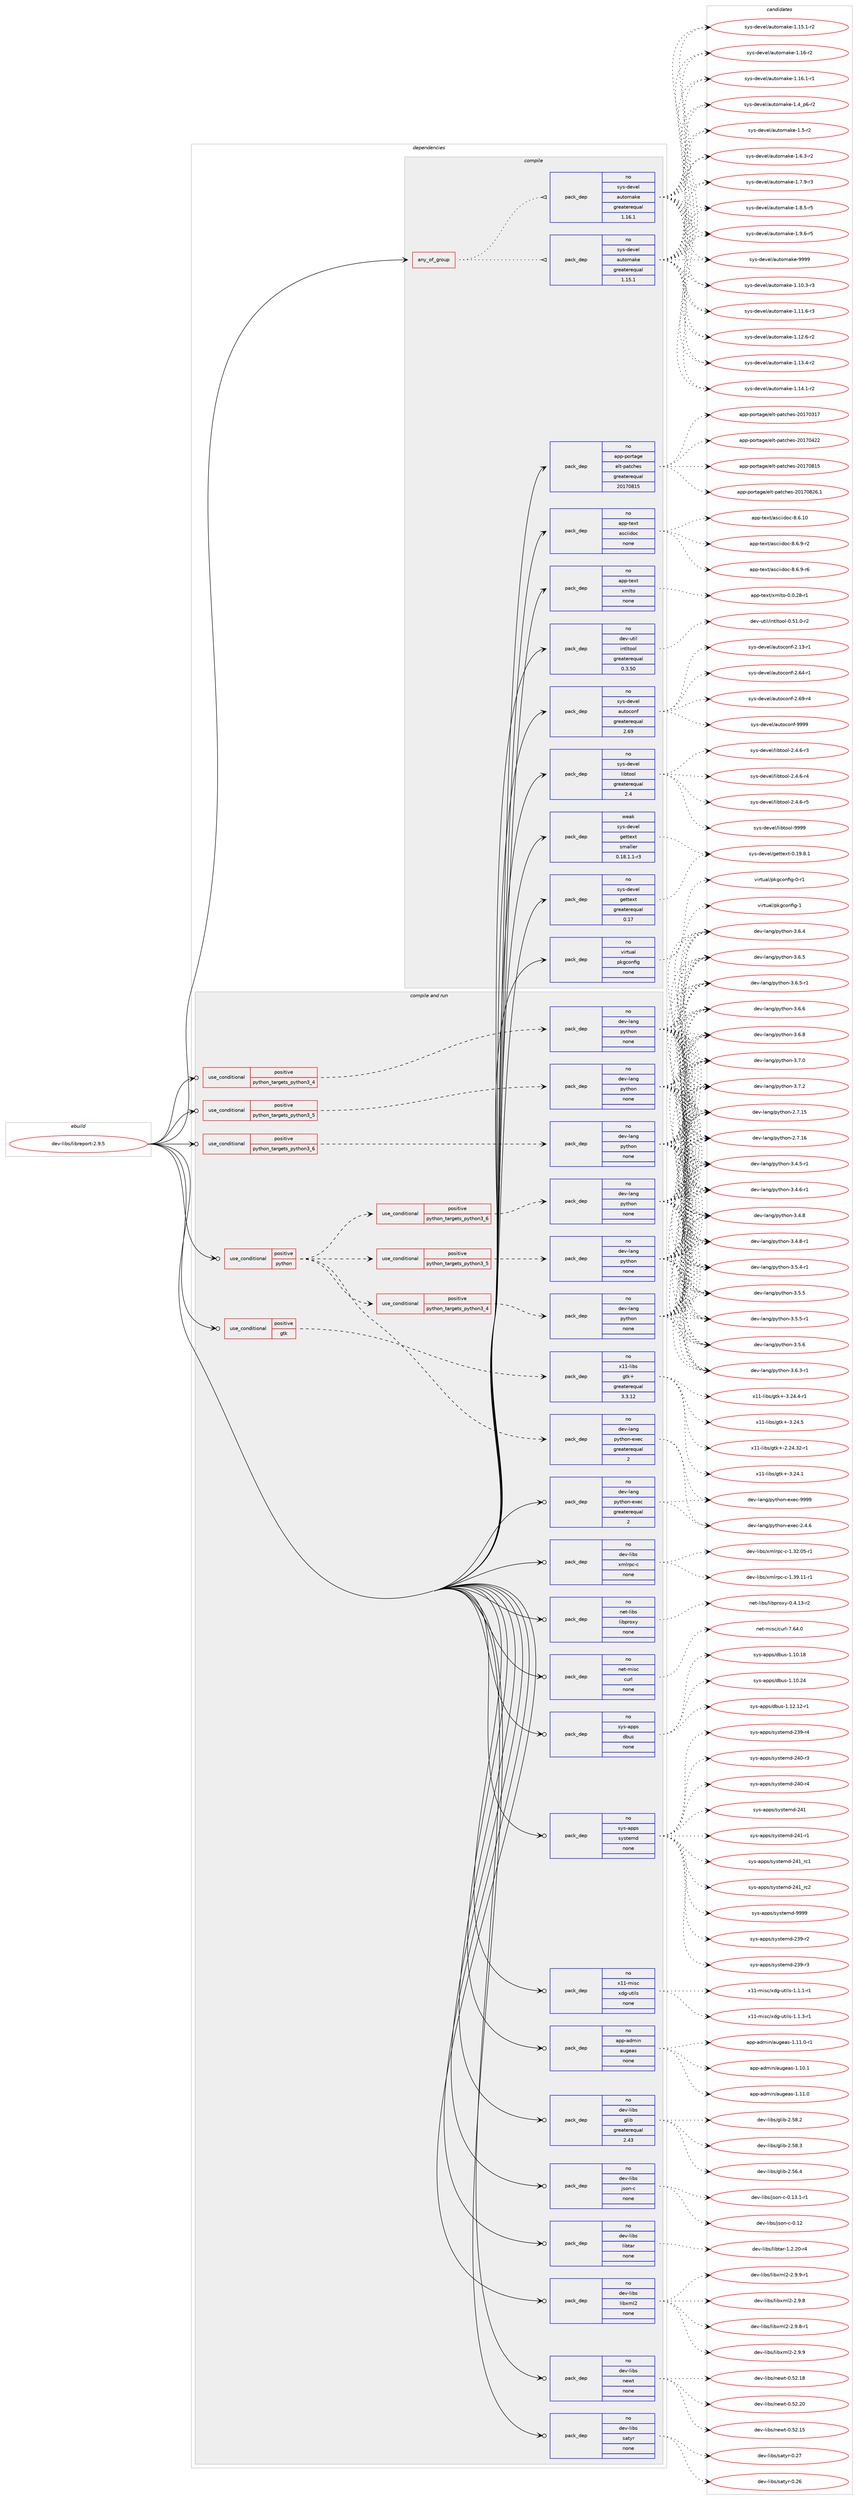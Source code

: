 digraph prolog {

# *************
# Graph options
# *************

newrank=true;
concentrate=true;
compound=true;
graph [rankdir=LR,fontname=Helvetica,fontsize=10,ranksep=1.5];#, ranksep=2.5, nodesep=0.2];
edge  [arrowhead=vee];
node  [fontname=Helvetica,fontsize=10];

# **********
# The ebuild
# **********

subgraph cluster_leftcol {
color=gray;
rank=same;
label=<<i>ebuild</i>>;
id [label="dev-libs/libreport-2.9.5", color=red, width=4, href="../dev-libs/libreport-2.9.5.svg"];
}

# ****************
# The dependencies
# ****************

subgraph cluster_midcol {
color=gray;
label=<<i>dependencies</i>>;
subgraph cluster_compile {
fillcolor="#eeeeee";
style=filled;
label=<<i>compile</i>>;
subgraph any22318 {
dependency1369660 [label=<<TABLE BORDER="0" CELLBORDER="1" CELLSPACING="0" CELLPADDING="4"><TR><TD CELLPADDING="10">any_of_group</TD></TR></TABLE>>, shape=none, color=red];subgraph pack980389 {
dependency1369661 [label=<<TABLE BORDER="0" CELLBORDER="1" CELLSPACING="0" CELLPADDING="4" WIDTH="220"><TR><TD ROWSPAN="6" CELLPADDING="30">pack_dep</TD></TR><TR><TD WIDTH="110">no</TD></TR><TR><TD>sys-devel</TD></TR><TR><TD>automake</TD></TR><TR><TD>greaterequal</TD></TR><TR><TD>1.16.1</TD></TR></TABLE>>, shape=none, color=blue];
}
dependency1369660:e -> dependency1369661:w [weight=20,style="dotted",arrowhead="oinv"];
subgraph pack980390 {
dependency1369662 [label=<<TABLE BORDER="0" CELLBORDER="1" CELLSPACING="0" CELLPADDING="4" WIDTH="220"><TR><TD ROWSPAN="6" CELLPADDING="30">pack_dep</TD></TR><TR><TD WIDTH="110">no</TD></TR><TR><TD>sys-devel</TD></TR><TR><TD>automake</TD></TR><TR><TD>greaterequal</TD></TR><TR><TD>1.15.1</TD></TR></TABLE>>, shape=none, color=blue];
}
dependency1369660:e -> dependency1369662:w [weight=20,style="dotted",arrowhead="oinv"];
}
id:e -> dependency1369660:w [weight=20,style="solid",arrowhead="vee"];
subgraph pack980391 {
dependency1369663 [label=<<TABLE BORDER="0" CELLBORDER="1" CELLSPACING="0" CELLPADDING="4" WIDTH="220"><TR><TD ROWSPAN="6" CELLPADDING="30">pack_dep</TD></TR><TR><TD WIDTH="110">no</TD></TR><TR><TD>app-portage</TD></TR><TR><TD>elt-patches</TD></TR><TR><TD>greaterequal</TD></TR><TR><TD>20170815</TD></TR></TABLE>>, shape=none, color=blue];
}
id:e -> dependency1369663:w [weight=20,style="solid",arrowhead="vee"];
subgraph pack980392 {
dependency1369664 [label=<<TABLE BORDER="0" CELLBORDER="1" CELLSPACING="0" CELLPADDING="4" WIDTH="220"><TR><TD ROWSPAN="6" CELLPADDING="30">pack_dep</TD></TR><TR><TD WIDTH="110">no</TD></TR><TR><TD>app-text</TD></TR><TR><TD>asciidoc</TD></TR><TR><TD>none</TD></TR><TR><TD></TD></TR></TABLE>>, shape=none, color=blue];
}
id:e -> dependency1369664:w [weight=20,style="solid",arrowhead="vee"];
subgraph pack980393 {
dependency1369665 [label=<<TABLE BORDER="0" CELLBORDER="1" CELLSPACING="0" CELLPADDING="4" WIDTH="220"><TR><TD ROWSPAN="6" CELLPADDING="30">pack_dep</TD></TR><TR><TD WIDTH="110">no</TD></TR><TR><TD>app-text</TD></TR><TR><TD>xmlto</TD></TR><TR><TD>none</TD></TR><TR><TD></TD></TR></TABLE>>, shape=none, color=blue];
}
id:e -> dependency1369665:w [weight=20,style="solid",arrowhead="vee"];
subgraph pack980394 {
dependency1369666 [label=<<TABLE BORDER="0" CELLBORDER="1" CELLSPACING="0" CELLPADDING="4" WIDTH="220"><TR><TD ROWSPAN="6" CELLPADDING="30">pack_dep</TD></TR><TR><TD WIDTH="110">no</TD></TR><TR><TD>dev-util</TD></TR><TR><TD>intltool</TD></TR><TR><TD>greaterequal</TD></TR><TR><TD>0.3.50</TD></TR></TABLE>>, shape=none, color=blue];
}
id:e -> dependency1369666:w [weight=20,style="solid",arrowhead="vee"];
subgraph pack980395 {
dependency1369667 [label=<<TABLE BORDER="0" CELLBORDER="1" CELLSPACING="0" CELLPADDING="4" WIDTH="220"><TR><TD ROWSPAN="6" CELLPADDING="30">pack_dep</TD></TR><TR><TD WIDTH="110">no</TD></TR><TR><TD>sys-devel</TD></TR><TR><TD>autoconf</TD></TR><TR><TD>greaterequal</TD></TR><TR><TD>2.69</TD></TR></TABLE>>, shape=none, color=blue];
}
id:e -> dependency1369667:w [weight=20,style="solid",arrowhead="vee"];
subgraph pack980396 {
dependency1369668 [label=<<TABLE BORDER="0" CELLBORDER="1" CELLSPACING="0" CELLPADDING="4" WIDTH="220"><TR><TD ROWSPAN="6" CELLPADDING="30">pack_dep</TD></TR><TR><TD WIDTH="110">no</TD></TR><TR><TD>sys-devel</TD></TR><TR><TD>gettext</TD></TR><TR><TD>greaterequal</TD></TR><TR><TD>0.17</TD></TR></TABLE>>, shape=none, color=blue];
}
id:e -> dependency1369668:w [weight=20,style="solid",arrowhead="vee"];
subgraph pack980397 {
dependency1369669 [label=<<TABLE BORDER="0" CELLBORDER="1" CELLSPACING="0" CELLPADDING="4" WIDTH="220"><TR><TD ROWSPAN="6" CELLPADDING="30">pack_dep</TD></TR><TR><TD WIDTH="110">no</TD></TR><TR><TD>sys-devel</TD></TR><TR><TD>libtool</TD></TR><TR><TD>greaterequal</TD></TR><TR><TD>2.4</TD></TR></TABLE>>, shape=none, color=blue];
}
id:e -> dependency1369669:w [weight=20,style="solid",arrowhead="vee"];
subgraph pack980398 {
dependency1369670 [label=<<TABLE BORDER="0" CELLBORDER="1" CELLSPACING="0" CELLPADDING="4" WIDTH="220"><TR><TD ROWSPAN="6" CELLPADDING="30">pack_dep</TD></TR><TR><TD WIDTH="110">no</TD></TR><TR><TD>virtual</TD></TR><TR><TD>pkgconfig</TD></TR><TR><TD>none</TD></TR><TR><TD></TD></TR></TABLE>>, shape=none, color=blue];
}
id:e -> dependency1369670:w [weight=20,style="solid",arrowhead="vee"];
subgraph pack980399 {
dependency1369671 [label=<<TABLE BORDER="0" CELLBORDER="1" CELLSPACING="0" CELLPADDING="4" WIDTH="220"><TR><TD ROWSPAN="6" CELLPADDING="30">pack_dep</TD></TR><TR><TD WIDTH="110">weak</TD></TR><TR><TD>sys-devel</TD></TR><TR><TD>gettext</TD></TR><TR><TD>smaller</TD></TR><TR><TD>0.18.1.1-r3</TD></TR></TABLE>>, shape=none, color=blue];
}
id:e -> dependency1369671:w [weight=20,style="solid",arrowhead="vee"];
}
subgraph cluster_compileandrun {
fillcolor="#eeeeee";
style=filled;
label=<<i>compile and run</i>>;
subgraph cond366391 {
dependency1369672 [label=<<TABLE BORDER="0" CELLBORDER="1" CELLSPACING="0" CELLPADDING="4"><TR><TD ROWSPAN="3" CELLPADDING="10">use_conditional</TD></TR><TR><TD>positive</TD></TR><TR><TD>gtk</TD></TR></TABLE>>, shape=none, color=red];
subgraph pack980400 {
dependency1369673 [label=<<TABLE BORDER="0" CELLBORDER="1" CELLSPACING="0" CELLPADDING="4" WIDTH="220"><TR><TD ROWSPAN="6" CELLPADDING="30">pack_dep</TD></TR><TR><TD WIDTH="110">no</TD></TR><TR><TD>x11-libs</TD></TR><TR><TD>gtk+</TD></TR><TR><TD>greaterequal</TD></TR><TR><TD>3.3.12</TD></TR></TABLE>>, shape=none, color=blue];
}
dependency1369672:e -> dependency1369673:w [weight=20,style="dashed",arrowhead="vee"];
}
id:e -> dependency1369672:w [weight=20,style="solid",arrowhead="odotvee"];
subgraph cond366392 {
dependency1369674 [label=<<TABLE BORDER="0" CELLBORDER="1" CELLSPACING="0" CELLPADDING="4"><TR><TD ROWSPAN="3" CELLPADDING="10">use_conditional</TD></TR><TR><TD>positive</TD></TR><TR><TD>python</TD></TR></TABLE>>, shape=none, color=red];
subgraph cond366393 {
dependency1369675 [label=<<TABLE BORDER="0" CELLBORDER="1" CELLSPACING="0" CELLPADDING="4"><TR><TD ROWSPAN="3" CELLPADDING="10">use_conditional</TD></TR><TR><TD>positive</TD></TR><TR><TD>python_targets_python3_4</TD></TR></TABLE>>, shape=none, color=red];
subgraph pack980401 {
dependency1369676 [label=<<TABLE BORDER="0" CELLBORDER="1" CELLSPACING="0" CELLPADDING="4" WIDTH="220"><TR><TD ROWSPAN="6" CELLPADDING="30">pack_dep</TD></TR><TR><TD WIDTH="110">no</TD></TR><TR><TD>dev-lang</TD></TR><TR><TD>python</TD></TR><TR><TD>none</TD></TR><TR><TD></TD></TR></TABLE>>, shape=none, color=blue];
}
dependency1369675:e -> dependency1369676:w [weight=20,style="dashed",arrowhead="vee"];
}
dependency1369674:e -> dependency1369675:w [weight=20,style="dashed",arrowhead="vee"];
subgraph cond366394 {
dependency1369677 [label=<<TABLE BORDER="0" CELLBORDER="1" CELLSPACING="0" CELLPADDING="4"><TR><TD ROWSPAN="3" CELLPADDING="10">use_conditional</TD></TR><TR><TD>positive</TD></TR><TR><TD>python_targets_python3_5</TD></TR></TABLE>>, shape=none, color=red];
subgraph pack980402 {
dependency1369678 [label=<<TABLE BORDER="0" CELLBORDER="1" CELLSPACING="0" CELLPADDING="4" WIDTH="220"><TR><TD ROWSPAN="6" CELLPADDING="30">pack_dep</TD></TR><TR><TD WIDTH="110">no</TD></TR><TR><TD>dev-lang</TD></TR><TR><TD>python</TD></TR><TR><TD>none</TD></TR><TR><TD></TD></TR></TABLE>>, shape=none, color=blue];
}
dependency1369677:e -> dependency1369678:w [weight=20,style="dashed",arrowhead="vee"];
}
dependency1369674:e -> dependency1369677:w [weight=20,style="dashed",arrowhead="vee"];
subgraph cond366395 {
dependency1369679 [label=<<TABLE BORDER="0" CELLBORDER="1" CELLSPACING="0" CELLPADDING="4"><TR><TD ROWSPAN="3" CELLPADDING="10">use_conditional</TD></TR><TR><TD>positive</TD></TR><TR><TD>python_targets_python3_6</TD></TR></TABLE>>, shape=none, color=red];
subgraph pack980403 {
dependency1369680 [label=<<TABLE BORDER="0" CELLBORDER="1" CELLSPACING="0" CELLPADDING="4" WIDTH="220"><TR><TD ROWSPAN="6" CELLPADDING="30">pack_dep</TD></TR><TR><TD WIDTH="110">no</TD></TR><TR><TD>dev-lang</TD></TR><TR><TD>python</TD></TR><TR><TD>none</TD></TR><TR><TD></TD></TR></TABLE>>, shape=none, color=blue];
}
dependency1369679:e -> dependency1369680:w [weight=20,style="dashed",arrowhead="vee"];
}
dependency1369674:e -> dependency1369679:w [weight=20,style="dashed",arrowhead="vee"];
subgraph pack980404 {
dependency1369681 [label=<<TABLE BORDER="0" CELLBORDER="1" CELLSPACING="0" CELLPADDING="4" WIDTH="220"><TR><TD ROWSPAN="6" CELLPADDING="30">pack_dep</TD></TR><TR><TD WIDTH="110">no</TD></TR><TR><TD>dev-lang</TD></TR><TR><TD>python-exec</TD></TR><TR><TD>greaterequal</TD></TR><TR><TD>2</TD></TR></TABLE>>, shape=none, color=blue];
}
dependency1369674:e -> dependency1369681:w [weight=20,style="dashed",arrowhead="vee"];
}
id:e -> dependency1369674:w [weight=20,style="solid",arrowhead="odotvee"];
subgraph cond366396 {
dependency1369682 [label=<<TABLE BORDER="0" CELLBORDER="1" CELLSPACING="0" CELLPADDING="4"><TR><TD ROWSPAN="3" CELLPADDING="10">use_conditional</TD></TR><TR><TD>positive</TD></TR><TR><TD>python_targets_python3_4</TD></TR></TABLE>>, shape=none, color=red];
subgraph pack980405 {
dependency1369683 [label=<<TABLE BORDER="0" CELLBORDER="1" CELLSPACING="0" CELLPADDING="4" WIDTH="220"><TR><TD ROWSPAN="6" CELLPADDING="30">pack_dep</TD></TR><TR><TD WIDTH="110">no</TD></TR><TR><TD>dev-lang</TD></TR><TR><TD>python</TD></TR><TR><TD>none</TD></TR><TR><TD></TD></TR></TABLE>>, shape=none, color=blue];
}
dependency1369682:e -> dependency1369683:w [weight=20,style="dashed",arrowhead="vee"];
}
id:e -> dependency1369682:w [weight=20,style="solid",arrowhead="odotvee"];
subgraph cond366397 {
dependency1369684 [label=<<TABLE BORDER="0" CELLBORDER="1" CELLSPACING="0" CELLPADDING="4"><TR><TD ROWSPAN="3" CELLPADDING="10">use_conditional</TD></TR><TR><TD>positive</TD></TR><TR><TD>python_targets_python3_5</TD></TR></TABLE>>, shape=none, color=red];
subgraph pack980406 {
dependency1369685 [label=<<TABLE BORDER="0" CELLBORDER="1" CELLSPACING="0" CELLPADDING="4" WIDTH="220"><TR><TD ROWSPAN="6" CELLPADDING="30">pack_dep</TD></TR><TR><TD WIDTH="110">no</TD></TR><TR><TD>dev-lang</TD></TR><TR><TD>python</TD></TR><TR><TD>none</TD></TR><TR><TD></TD></TR></TABLE>>, shape=none, color=blue];
}
dependency1369684:e -> dependency1369685:w [weight=20,style="dashed",arrowhead="vee"];
}
id:e -> dependency1369684:w [weight=20,style="solid",arrowhead="odotvee"];
subgraph cond366398 {
dependency1369686 [label=<<TABLE BORDER="0" CELLBORDER="1" CELLSPACING="0" CELLPADDING="4"><TR><TD ROWSPAN="3" CELLPADDING="10">use_conditional</TD></TR><TR><TD>positive</TD></TR><TR><TD>python_targets_python3_6</TD></TR></TABLE>>, shape=none, color=red];
subgraph pack980407 {
dependency1369687 [label=<<TABLE BORDER="0" CELLBORDER="1" CELLSPACING="0" CELLPADDING="4" WIDTH="220"><TR><TD ROWSPAN="6" CELLPADDING="30">pack_dep</TD></TR><TR><TD WIDTH="110">no</TD></TR><TR><TD>dev-lang</TD></TR><TR><TD>python</TD></TR><TR><TD>none</TD></TR><TR><TD></TD></TR></TABLE>>, shape=none, color=blue];
}
dependency1369686:e -> dependency1369687:w [weight=20,style="dashed",arrowhead="vee"];
}
id:e -> dependency1369686:w [weight=20,style="solid",arrowhead="odotvee"];
subgraph pack980408 {
dependency1369688 [label=<<TABLE BORDER="0" CELLBORDER="1" CELLSPACING="0" CELLPADDING="4" WIDTH="220"><TR><TD ROWSPAN="6" CELLPADDING="30">pack_dep</TD></TR><TR><TD WIDTH="110">no</TD></TR><TR><TD>app-admin</TD></TR><TR><TD>augeas</TD></TR><TR><TD>none</TD></TR><TR><TD></TD></TR></TABLE>>, shape=none, color=blue];
}
id:e -> dependency1369688:w [weight=20,style="solid",arrowhead="odotvee"];
subgraph pack980409 {
dependency1369689 [label=<<TABLE BORDER="0" CELLBORDER="1" CELLSPACING="0" CELLPADDING="4" WIDTH="220"><TR><TD ROWSPAN="6" CELLPADDING="30">pack_dep</TD></TR><TR><TD WIDTH="110">no</TD></TR><TR><TD>dev-lang</TD></TR><TR><TD>python-exec</TD></TR><TR><TD>greaterequal</TD></TR><TR><TD>2</TD></TR></TABLE>>, shape=none, color=blue];
}
id:e -> dependency1369689:w [weight=20,style="solid",arrowhead="odotvee"];
subgraph pack980410 {
dependency1369690 [label=<<TABLE BORDER="0" CELLBORDER="1" CELLSPACING="0" CELLPADDING="4" WIDTH="220"><TR><TD ROWSPAN="6" CELLPADDING="30">pack_dep</TD></TR><TR><TD WIDTH="110">no</TD></TR><TR><TD>dev-libs</TD></TR><TR><TD>glib</TD></TR><TR><TD>greaterequal</TD></TR><TR><TD>2.43</TD></TR></TABLE>>, shape=none, color=blue];
}
id:e -> dependency1369690:w [weight=20,style="solid",arrowhead="odotvee"];
subgraph pack980411 {
dependency1369691 [label=<<TABLE BORDER="0" CELLBORDER="1" CELLSPACING="0" CELLPADDING="4" WIDTH="220"><TR><TD ROWSPAN="6" CELLPADDING="30">pack_dep</TD></TR><TR><TD WIDTH="110">no</TD></TR><TR><TD>dev-libs</TD></TR><TR><TD>json-c</TD></TR><TR><TD>none</TD></TR><TR><TD></TD></TR></TABLE>>, shape=none, color=blue];
}
id:e -> dependency1369691:w [weight=20,style="solid",arrowhead="odotvee"];
subgraph pack980412 {
dependency1369692 [label=<<TABLE BORDER="0" CELLBORDER="1" CELLSPACING="0" CELLPADDING="4" WIDTH="220"><TR><TD ROWSPAN="6" CELLPADDING="30">pack_dep</TD></TR><TR><TD WIDTH="110">no</TD></TR><TR><TD>dev-libs</TD></TR><TR><TD>libtar</TD></TR><TR><TD>none</TD></TR><TR><TD></TD></TR></TABLE>>, shape=none, color=blue];
}
id:e -> dependency1369692:w [weight=20,style="solid",arrowhead="odotvee"];
subgraph pack980413 {
dependency1369693 [label=<<TABLE BORDER="0" CELLBORDER="1" CELLSPACING="0" CELLPADDING="4" WIDTH="220"><TR><TD ROWSPAN="6" CELLPADDING="30">pack_dep</TD></TR><TR><TD WIDTH="110">no</TD></TR><TR><TD>dev-libs</TD></TR><TR><TD>libxml2</TD></TR><TR><TD>none</TD></TR><TR><TD></TD></TR></TABLE>>, shape=none, color=blue];
}
id:e -> dependency1369693:w [weight=20,style="solid",arrowhead="odotvee"];
subgraph pack980414 {
dependency1369694 [label=<<TABLE BORDER="0" CELLBORDER="1" CELLSPACING="0" CELLPADDING="4" WIDTH="220"><TR><TD ROWSPAN="6" CELLPADDING="30">pack_dep</TD></TR><TR><TD WIDTH="110">no</TD></TR><TR><TD>dev-libs</TD></TR><TR><TD>newt</TD></TR><TR><TD>none</TD></TR><TR><TD></TD></TR></TABLE>>, shape=none, color=blue];
}
id:e -> dependency1369694:w [weight=20,style="solid",arrowhead="odotvee"];
subgraph pack980415 {
dependency1369695 [label=<<TABLE BORDER="0" CELLBORDER="1" CELLSPACING="0" CELLPADDING="4" WIDTH="220"><TR><TD ROWSPAN="6" CELLPADDING="30">pack_dep</TD></TR><TR><TD WIDTH="110">no</TD></TR><TR><TD>dev-libs</TD></TR><TR><TD>satyr</TD></TR><TR><TD>none</TD></TR><TR><TD></TD></TR></TABLE>>, shape=none, color=blue];
}
id:e -> dependency1369695:w [weight=20,style="solid",arrowhead="odotvee"];
subgraph pack980416 {
dependency1369696 [label=<<TABLE BORDER="0" CELLBORDER="1" CELLSPACING="0" CELLPADDING="4" WIDTH="220"><TR><TD ROWSPAN="6" CELLPADDING="30">pack_dep</TD></TR><TR><TD WIDTH="110">no</TD></TR><TR><TD>dev-libs</TD></TR><TR><TD>xmlrpc-c</TD></TR><TR><TD>none</TD></TR><TR><TD></TD></TR></TABLE>>, shape=none, color=blue];
}
id:e -> dependency1369696:w [weight=20,style="solid",arrowhead="odotvee"];
subgraph pack980417 {
dependency1369697 [label=<<TABLE BORDER="0" CELLBORDER="1" CELLSPACING="0" CELLPADDING="4" WIDTH="220"><TR><TD ROWSPAN="6" CELLPADDING="30">pack_dep</TD></TR><TR><TD WIDTH="110">no</TD></TR><TR><TD>net-libs</TD></TR><TR><TD>libproxy</TD></TR><TR><TD>none</TD></TR><TR><TD></TD></TR></TABLE>>, shape=none, color=blue];
}
id:e -> dependency1369697:w [weight=20,style="solid",arrowhead="odotvee"];
subgraph pack980418 {
dependency1369698 [label=<<TABLE BORDER="0" CELLBORDER="1" CELLSPACING="0" CELLPADDING="4" WIDTH="220"><TR><TD ROWSPAN="6" CELLPADDING="30">pack_dep</TD></TR><TR><TD WIDTH="110">no</TD></TR><TR><TD>net-misc</TD></TR><TR><TD>curl</TD></TR><TR><TD>none</TD></TR><TR><TD></TD></TR></TABLE>>, shape=none, color=blue];
}
id:e -> dependency1369698:w [weight=20,style="solid",arrowhead="odotvee"];
subgraph pack980419 {
dependency1369699 [label=<<TABLE BORDER="0" CELLBORDER="1" CELLSPACING="0" CELLPADDING="4" WIDTH="220"><TR><TD ROWSPAN="6" CELLPADDING="30">pack_dep</TD></TR><TR><TD WIDTH="110">no</TD></TR><TR><TD>sys-apps</TD></TR><TR><TD>dbus</TD></TR><TR><TD>none</TD></TR><TR><TD></TD></TR></TABLE>>, shape=none, color=blue];
}
id:e -> dependency1369699:w [weight=20,style="solid",arrowhead="odotvee"];
subgraph pack980420 {
dependency1369700 [label=<<TABLE BORDER="0" CELLBORDER="1" CELLSPACING="0" CELLPADDING="4" WIDTH="220"><TR><TD ROWSPAN="6" CELLPADDING="30">pack_dep</TD></TR><TR><TD WIDTH="110">no</TD></TR><TR><TD>sys-apps</TD></TR><TR><TD>systemd</TD></TR><TR><TD>none</TD></TR><TR><TD></TD></TR></TABLE>>, shape=none, color=blue];
}
id:e -> dependency1369700:w [weight=20,style="solid",arrowhead="odotvee"];
subgraph pack980421 {
dependency1369701 [label=<<TABLE BORDER="0" CELLBORDER="1" CELLSPACING="0" CELLPADDING="4" WIDTH="220"><TR><TD ROWSPAN="6" CELLPADDING="30">pack_dep</TD></TR><TR><TD WIDTH="110">no</TD></TR><TR><TD>x11-misc</TD></TR><TR><TD>xdg-utils</TD></TR><TR><TD>none</TD></TR><TR><TD></TD></TR></TABLE>>, shape=none, color=blue];
}
id:e -> dependency1369701:w [weight=20,style="solid",arrowhead="odotvee"];
}
subgraph cluster_run {
fillcolor="#eeeeee";
style=filled;
label=<<i>run</i>>;
}
}

# **************
# The candidates
# **************

subgraph cluster_choices {
rank=same;
color=gray;
label=<<i>candidates</i>>;

subgraph choice980389 {
color=black;
nodesep=1;
choice11512111545100101118101108479711711611110997107101454946494846514511451 [label="sys-devel/automake-1.10.3-r3", color=red, width=4,href="../sys-devel/automake-1.10.3-r3.svg"];
choice11512111545100101118101108479711711611110997107101454946494946544511451 [label="sys-devel/automake-1.11.6-r3", color=red, width=4,href="../sys-devel/automake-1.11.6-r3.svg"];
choice11512111545100101118101108479711711611110997107101454946495046544511450 [label="sys-devel/automake-1.12.6-r2", color=red, width=4,href="../sys-devel/automake-1.12.6-r2.svg"];
choice11512111545100101118101108479711711611110997107101454946495146524511450 [label="sys-devel/automake-1.13.4-r2", color=red, width=4,href="../sys-devel/automake-1.13.4-r2.svg"];
choice11512111545100101118101108479711711611110997107101454946495246494511450 [label="sys-devel/automake-1.14.1-r2", color=red, width=4,href="../sys-devel/automake-1.14.1-r2.svg"];
choice11512111545100101118101108479711711611110997107101454946495346494511450 [label="sys-devel/automake-1.15.1-r2", color=red, width=4,href="../sys-devel/automake-1.15.1-r2.svg"];
choice1151211154510010111810110847971171161111099710710145494649544511450 [label="sys-devel/automake-1.16-r2", color=red, width=4,href="../sys-devel/automake-1.16-r2.svg"];
choice11512111545100101118101108479711711611110997107101454946495446494511449 [label="sys-devel/automake-1.16.1-r1", color=red, width=4,href="../sys-devel/automake-1.16.1-r1.svg"];
choice115121115451001011181011084797117116111109971071014549465295112544511450 [label="sys-devel/automake-1.4_p6-r2", color=red, width=4,href="../sys-devel/automake-1.4_p6-r2.svg"];
choice11512111545100101118101108479711711611110997107101454946534511450 [label="sys-devel/automake-1.5-r2", color=red, width=4,href="../sys-devel/automake-1.5-r2.svg"];
choice115121115451001011181011084797117116111109971071014549465446514511450 [label="sys-devel/automake-1.6.3-r2", color=red, width=4,href="../sys-devel/automake-1.6.3-r2.svg"];
choice115121115451001011181011084797117116111109971071014549465546574511451 [label="sys-devel/automake-1.7.9-r3", color=red, width=4,href="../sys-devel/automake-1.7.9-r3.svg"];
choice115121115451001011181011084797117116111109971071014549465646534511453 [label="sys-devel/automake-1.8.5-r5", color=red, width=4,href="../sys-devel/automake-1.8.5-r5.svg"];
choice115121115451001011181011084797117116111109971071014549465746544511453 [label="sys-devel/automake-1.9.6-r5", color=red, width=4,href="../sys-devel/automake-1.9.6-r5.svg"];
choice115121115451001011181011084797117116111109971071014557575757 [label="sys-devel/automake-9999", color=red, width=4,href="../sys-devel/automake-9999.svg"];
dependency1369661:e -> choice11512111545100101118101108479711711611110997107101454946494846514511451:w [style=dotted,weight="100"];
dependency1369661:e -> choice11512111545100101118101108479711711611110997107101454946494946544511451:w [style=dotted,weight="100"];
dependency1369661:e -> choice11512111545100101118101108479711711611110997107101454946495046544511450:w [style=dotted,weight="100"];
dependency1369661:e -> choice11512111545100101118101108479711711611110997107101454946495146524511450:w [style=dotted,weight="100"];
dependency1369661:e -> choice11512111545100101118101108479711711611110997107101454946495246494511450:w [style=dotted,weight="100"];
dependency1369661:e -> choice11512111545100101118101108479711711611110997107101454946495346494511450:w [style=dotted,weight="100"];
dependency1369661:e -> choice1151211154510010111810110847971171161111099710710145494649544511450:w [style=dotted,weight="100"];
dependency1369661:e -> choice11512111545100101118101108479711711611110997107101454946495446494511449:w [style=dotted,weight="100"];
dependency1369661:e -> choice115121115451001011181011084797117116111109971071014549465295112544511450:w [style=dotted,weight="100"];
dependency1369661:e -> choice11512111545100101118101108479711711611110997107101454946534511450:w [style=dotted,weight="100"];
dependency1369661:e -> choice115121115451001011181011084797117116111109971071014549465446514511450:w [style=dotted,weight="100"];
dependency1369661:e -> choice115121115451001011181011084797117116111109971071014549465546574511451:w [style=dotted,weight="100"];
dependency1369661:e -> choice115121115451001011181011084797117116111109971071014549465646534511453:w [style=dotted,weight="100"];
dependency1369661:e -> choice115121115451001011181011084797117116111109971071014549465746544511453:w [style=dotted,weight="100"];
dependency1369661:e -> choice115121115451001011181011084797117116111109971071014557575757:w [style=dotted,weight="100"];
}
subgraph choice980390 {
color=black;
nodesep=1;
choice11512111545100101118101108479711711611110997107101454946494846514511451 [label="sys-devel/automake-1.10.3-r3", color=red, width=4,href="../sys-devel/automake-1.10.3-r3.svg"];
choice11512111545100101118101108479711711611110997107101454946494946544511451 [label="sys-devel/automake-1.11.6-r3", color=red, width=4,href="../sys-devel/automake-1.11.6-r3.svg"];
choice11512111545100101118101108479711711611110997107101454946495046544511450 [label="sys-devel/automake-1.12.6-r2", color=red, width=4,href="../sys-devel/automake-1.12.6-r2.svg"];
choice11512111545100101118101108479711711611110997107101454946495146524511450 [label="sys-devel/automake-1.13.4-r2", color=red, width=4,href="../sys-devel/automake-1.13.4-r2.svg"];
choice11512111545100101118101108479711711611110997107101454946495246494511450 [label="sys-devel/automake-1.14.1-r2", color=red, width=4,href="../sys-devel/automake-1.14.1-r2.svg"];
choice11512111545100101118101108479711711611110997107101454946495346494511450 [label="sys-devel/automake-1.15.1-r2", color=red, width=4,href="../sys-devel/automake-1.15.1-r2.svg"];
choice1151211154510010111810110847971171161111099710710145494649544511450 [label="sys-devel/automake-1.16-r2", color=red, width=4,href="../sys-devel/automake-1.16-r2.svg"];
choice11512111545100101118101108479711711611110997107101454946495446494511449 [label="sys-devel/automake-1.16.1-r1", color=red, width=4,href="../sys-devel/automake-1.16.1-r1.svg"];
choice115121115451001011181011084797117116111109971071014549465295112544511450 [label="sys-devel/automake-1.4_p6-r2", color=red, width=4,href="../sys-devel/automake-1.4_p6-r2.svg"];
choice11512111545100101118101108479711711611110997107101454946534511450 [label="sys-devel/automake-1.5-r2", color=red, width=4,href="../sys-devel/automake-1.5-r2.svg"];
choice115121115451001011181011084797117116111109971071014549465446514511450 [label="sys-devel/automake-1.6.3-r2", color=red, width=4,href="../sys-devel/automake-1.6.3-r2.svg"];
choice115121115451001011181011084797117116111109971071014549465546574511451 [label="sys-devel/automake-1.7.9-r3", color=red, width=4,href="../sys-devel/automake-1.7.9-r3.svg"];
choice115121115451001011181011084797117116111109971071014549465646534511453 [label="sys-devel/automake-1.8.5-r5", color=red, width=4,href="../sys-devel/automake-1.8.5-r5.svg"];
choice115121115451001011181011084797117116111109971071014549465746544511453 [label="sys-devel/automake-1.9.6-r5", color=red, width=4,href="../sys-devel/automake-1.9.6-r5.svg"];
choice115121115451001011181011084797117116111109971071014557575757 [label="sys-devel/automake-9999", color=red, width=4,href="../sys-devel/automake-9999.svg"];
dependency1369662:e -> choice11512111545100101118101108479711711611110997107101454946494846514511451:w [style=dotted,weight="100"];
dependency1369662:e -> choice11512111545100101118101108479711711611110997107101454946494946544511451:w [style=dotted,weight="100"];
dependency1369662:e -> choice11512111545100101118101108479711711611110997107101454946495046544511450:w [style=dotted,weight="100"];
dependency1369662:e -> choice11512111545100101118101108479711711611110997107101454946495146524511450:w [style=dotted,weight="100"];
dependency1369662:e -> choice11512111545100101118101108479711711611110997107101454946495246494511450:w [style=dotted,weight="100"];
dependency1369662:e -> choice11512111545100101118101108479711711611110997107101454946495346494511450:w [style=dotted,weight="100"];
dependency1369662:e -> choice1151211154510010111810110847971171161111099710710145494649544511450:w [style=dotted,weight="100"];
dependency1369662:e -> choice11512111545100101118101108479711711611110997107101454946495446494511449:w [style=dotted,weight="100"];
dependency1369662:e -> choice115121115451001011181011084797117116111109971071014549465295112544511450:w [style=dotted,weight="100"];
dependency1369662:e -> choice11512111545100101118101108479711711611110997107101454946534511450:w [style=dotted,weight="100"];
dependency1369662:e -> choice115121115451001011181011084797117116111109971071014549465446514511450:w [style=dotted,weight="100"];
dependency1369662:e -> choice115121115451001011181011084797117116111109971071014549465546574511451:w [style=dotted,weight="100"];
dependency1369662:e -> choice115121115451001011181011084797117116111109971071014549465646534511453:w [style=dotted,weight="100"];
dependency1369662:e -> choice115121115451001011181011084797117116111109971071014549465746544511453:w [style=dotted,weight="100"];
dependency1369662:e -> choice115121115451001011181011084797117116111109971071014557575757:w [style=dotted,weight="100"];
}
subgraph choice980391 {
color=black;
nodesep=1;
choice97112112451121111141169710310147101108116451129711699104101115455048495548514955 [label="app-portage/elt-patches-20170317", color=red, width=4,href="../app-portage/elt-patches-20170317.svg"];
choice97112112451121111141169710310147101108116451129711699104101115455048495548525050 [label="app-portage/elt-patches-20170422", color=red, width=4,href="../app-portage/elt-patches-20170422.svg"];
choice97112112451121111141169710310147101108116451129711699104101115455048495548564953 [label="app-portage/elt-patches-20170815", color=red, width=4,href="../app-portage/elt-patches-20170815.svg"];
choice971121124511211111411697103101471011081164511297116991041011154550484955485650544649 [label="app-portage/elt-patches-20170826.1", color=red, width=4,href="../app-portage/elt-patches-20170826.1.svg"];
dependency1369663:e -> choice97112112451121111141169710310147101108116451129711699104101115455048495548514955:w [style=dotted,weight="100"];
dependency1369663:e -> choice97112112451121111141169710310147101108116451129711699104101115455048495548525050:w [style=dotted,weight="100"];
dependency1369663:e -> choice97112112451121111141169710310147101108116451129711699104101115455048495548564953:w [style=dotted,weight="100"];
dependency1369663:e -> choice971121124511211111411697103101471011081164511297116991041011154550484955485650544649:w [style=dotted,weight="100"];
}
subgraph choice980392 {
color=black;
nodesep=1;
choice97112112451161011201164797115991051051001119945564654464948 [label="app-text/asciidoc-8.6.10", color=red, width=4,href="../app-text/asciidoc-8.6.10.svg"];
choice9711211245116101120116479711599105105100111994556465446574511450 [label="app-text/asciidoc-8.6.9-r2", color=red, width=4,href="../app-text/asciidoc-8.6.9-r2.svg"];
choice9711211245116101120116479711599105105100111994556465446574511454 [label="app-text/asciidoc-8.6.9-r6", color=red, width=4,href="../app-text/asciidoc-8.6.9-r6.svg"];
dependency1369664:e -> choice97112112451161011201164797115991051051001119945564654464948:w [style=dotted,weight="100"];
dependency1369664:e -> choice9711211245116101120116479711599105105100111994556465446574511450:w [style=dotted,weight="100"];
dependency1369664:e -> choice9711211245116101120116479711599105105100111994556465446574511454:w [style=dotted,weight="100"];
}
subgraph choice980393 {
color=black;
nodesep=1;
choice971121124511610112011647120109108116111454846484650564511449 [label="app-text/xmlto-0.0.28-r1", color=red, width=4,href="../app-text/xmlto-0.0.28-r1.svg"];
dependency1369665:e -> choice971121124511610112011647120109108116111454846484650564511449:w [style=dotted,weight="100"];
}
subgraph choice980394 {
color=black;
nodesep=1;
choice1001011184511711610510847105110116108116111111108454846534946484511450 [label="dev-util/intltool-0.51.0-r2", color=red, width=4,href="../dev-util/intltool-0.51.0-r2.svg"];
dependency1369666:e -> choice1001011184511711610510847105110116108116111111108454846534946484511450:w [style=dotted,weight="100"];
}
subgraph choice980395 {
color=black;
nodesep=1;
choice1151211154510010111810110847971171161119911111010245504649514511449 [label="sys-devel/autoconf-2.13-r1", color=red, width=4,href="../sys-devel/autoconf-2.13-r1.svg"];
choice1151211154510010111810110847971171161119911111010245504654524511449 [label="sys-devel/autoconf-2.64-r1", color=red, width=4,href="../sys-devel/autoconf-2.64-r1.svg"];
choice1151211154510010111810110847971171161119911111010245504654574511452 [label="sys-devel/autoconf-2.69-r4", color=red, width=4,href="../sys-devel/autoconf-2.69-r4.svg"];
choice115121115451001011181011084797117116111991111101024557575757 [label="sys-devel/autoconf-9999", color=red, width=4,href="../sys-devel/autoconf-9999.svg"];
dependency1369667:e -> choice1151211154510010111810110847971171161119911111010245504649514511449:w [style=dotted,weight="100"];
dependency1369667:e -> choice1151211154510010111810110847971171161119911111010245504654524511449:w [style=dotted,weight="100"];
dependency1369667:e -> choice1151211154510010111810110847971171161119911111010245504654574511452:w [style=dotted,weight="100"];
dependency1369667:e -> choice115121115451001011181011084797117116111991111101024557575757:w [style=dotted,weight="100"];
}
subgraph choice980396 {
color=black;
nodesep=1;
choice1151211154510010111810110847103101116116101120116454846495746564649 [label="sys-devel/gettext-0.19.8.1", color=red, width=4,href="../sys-devel/gettext-0.19.8.1.svg"];
dependency1369668:e -> choice1151211154510010111810110847103101116116101120116454846495746564649:w [style=dotted,weight="100"];
}
subgraph choice980397 {
color=black;
nodesep=1;
choice1151211154510010111810110847108105981161111111084550465246544511451 [label="sys-devel/libtool-2.4.6-r3", color=red, width=4,href="../sys-devel/libtool-2.4.6-r3.svg"];
choice1151211154510010111810110847108105981161111111084550465246544511452 [label="sys-devel/libtool-2.4.6-r4", color=red, width=4,href="../sys-devel/libtool-2.4.6-r4.svg"];
choice1151211154510010111810110847108105981161111111084550465246544511453 [label="sys-devel/libtool-2.4.6-r5", color=red, width=4,href="../sys-devel/libtool-2.4.6-r5.svg"];
choice1151211154510010111810110847108105981161111111084557575757 [label="sys-devel/libtool-9999", color=red, width=4,href="../sys-devel/libtool-9999.svg"];
dependency1369669:e -> choice1151211154510010111810110847108105981161111111084550465246544511451:w [style=dotted,weight="100"];
dependency1369669:e -> choice1151211154510010111810110847108105981161111111084550465246544511452:w [style=dotted,weight="100"];
dependency1369669:e -> choice1151211154510010111810110847108105981161111111084550465246544511453:w [style=dotted,weight="100"];
dependency1369669:e -> choice1151211154510010111810110847108105981161111111084557575757:w [style=dotted,weight="100"];
}
subgraph choice980398 {
color=black;
nodesep=1;
choice11810511411611797108471121071039911111010210510345484511449 [label="virtual/pkgconfig-0-r1", color=red, width=4,href="../virtual/pkgconfig-0-r1.svg"];
choice1181051141161179710847112107103991111101021051034549 [label="virtual/pkgconfig-1", color=red, width=4,href="../virtual/pkgconfig-1.svg"];
dependency1369670:e -> choice11810511411611797108471121071039911111010210510345484511449:w [style=dotted,weight="100"];
dependency1369670:e -> choice1181051141161179710847112107103991111101021051034549:w [style=dotted,weight="100"];
}
subgraph choice980399 {
color=black;
nodesep=1;
choice1151211154510010111810110847103101116116101120116454846495746564649 [label="sys-devel/gettext-0.19.8.1", color=red, width=4,href="../sys-devel/gettext-0.19.8.1.svg"];
dependency1369671:e -> choice1151211154510010111810110847103101116116101120116454846495746564649:w [style=dotted,weight="100"];
}
subgraph choice980400 {
color=black;
nodesep=1;
choice12049494510810598115471031161074345504650524651504511449 [label="x11-libs/gtk+-2.24.32-r1", color=red, width=4,href="../x11-libs/gtk+-2.24.32-r1.svg"];
choice12049494510810598115471031161074345514650524649 [label="x11-libs/gtk+-3.24.1", color=red, width=4,href="../x11-libs/gtk+-3.24.1.svg"];
choice120494945108105981154710311610743455146505246524511449 [label="x11-libs/gtk+-3.24.4-r1", color=red, width=4,href="../x11-libs/gtk+-3.24.4-r1.svg"];
choice12049494510810598115471031161074345514650524653 [label="x11-libs/gtk+-3.24.5", color=red, width=4,href="../x11-libs/gtk+-3.24.5.svg"];
dependency1369673:e -> choice12049494510810598115471031161074345504650524651504511449:w [style=dotted,weight="100"];
dependency1369673:e -> choice12049494510810598115471031161074345514650524649:w [style=dotted,weight="100"];
dependency1369673:e -> choice120494945108105981154710311610743455146505246524511449:w [style=dotted,weight="100"];
dependency1369673:e -> choice12049494510810598115471031161074345514650524653:w [style=dotted,weight="100"];
}
subgraph choice980401 {
color=black;
nodesep=1;
choice10010111845108971101034711212111610411111045504655464953 [label="dev-lang/python-2.7.15", color=red, width=4,href="../dev-lang/python-2.7.15.svg"];
choice10010111845108971101034711212111610411111045504655464954 [label="dev-lang/python-2.7.16", color=red, width=4,href="../dev-lang/python-2.7.16.svg"];
choice1001011184510897110103471121211161041111104551465246534511449 [label="dev-lang/python-3.4.5-r1", color=red, width=4,href="../dev-lang/python-3.4.5-r1.svg"];
choice1001011184510897110103471121211161041111104551465246544511449 [label="dev-lang/python-3.4.6-r1", color=red, width=4,href="../dev-lang/python-3.4.6-r1.svg"];
choice100101118451089711010347112121116104111110455146524656 [label="dev-lang/python-3.4.8", color=red, width=4,href="../dev-lang/python-3.4.8.svg"];
choice1001011184510897110103471121211161041111104551465246564511449 [label="dev-lang/python-3.4.8-r1", color=red, width=4,href="../dev-lang/python-3.4.8-r1.svg"];
choice1001011184510897110103471121211161041111104551465346524511449 [label="dev-lang/python-3.5.4-r1", color=red, width=4,href="../dev-lang/python-3.5.4-r1.svg"];
choice100101118451089711010347112121116104111110455146534653 [label="dev-lang/python-3.5.5", color=red, width=4,href="../dev-lang/python-3.5.5.svg"];
choice1001011184510897110103471121211161041111104551465346534511449 [label="dev-lang/python-3.5.5-r1", color=red, width=4,href="../dev-lang/python-3.5.5-r1.svg"];
choice100101118451089711010347112121116104111110455146534654 [label="dev-lang/python-3.5.6", color=red, width=4,href="../dev-lang/python-3.5.6.svg"];
choice1001011184510897110103471121211161041111104551465446514511449 [label="dev-lang/python-3.6.3-r1", color=red, width=4,href="../dev-lang/python-3.6.3-r1.svg"];
choice100101118451089711010347112121116104111110455146544652 [label="dev-lang/python-3.6.4", color=red, width=4,href="../dev-lang/python-3.6.4.svg"];
choice100101118451089711010347112121116104111110455146544653 [label="dev-lang/python-3.6.5", color=red, width=4,href="../dev-lang/python-3.6.5.svg"];
choice1001011184510897110103471121211161041111104551465446534511449 [label="dev-lang/python-3.6.5-r1", color=red, width=4,href="../dev-lang/python-3.6.5-r1.svg"];
choice100101118451089711010347112121116104111110455146544654 [label="dev-lang/python-3.6.6", color=red, width=4,href="../dev-lang/python-3.6.6.svg"];
choice100101118451089711010347112121116104111110455146544656 [label="dev-lang/python-3.6.8", color=red, width=4,href="../dev-lang/python-3.6.8.svg"];
choice100101118451089711010347112121116104111110455146554648 [label="dev-lang/python-3.7.0", color=red, width=4,href="../dev-lang/python-3.7.0.svg"];
choice100101118451089711010347112121116104111110455146554650 [label="dev-lang/python-3.7.2", color=red, width=4,href="../dev-lang/python-3.7.2.svg"];
dependency1369676:e -> choice10010111845108971101034711212111610411111045504655464953:w [style=dotted,weight="100"];
dependency1369676:e -> choice10010111845108971101034711212111610411111045504655464954:w [style=dotted,weight="100"];
dependency1369676:e -> choice1001011184510897110103471121211161041111104551465246534511449:w [style=dotted,weight="100"];
dependency1369676:e -> choice1001011184510897110103471121211161041111104551465246544511449:w [style=dotted,weight="100"];
dependency1369676:e -> choice100101118451089711010347112121116104111110455146524656:w [style=dotted,weight="100"];
dependency1369676:e -> choice1001011184510897110103471121211161041111104551465246564511449:w [style=dotted,weight="100"];
dependency1369676:e -> choice1001011184510897110103471121211161041111104551465346524511449:w [style=dotted,weight="100"];
dependency1369676:e -> choice100101118451089711010347112121116104111110455146534653:w [style=dotted,weight="100"];
dependency1369676:e -> choice1001011184510897110103471121211161041111104551465346534511449:w [style=dotted,weight="100"];
dependency1369676:e -> choice100101118451089711010347112121116104111110455146534654:w [style=dotted,weight="100"];
dependency1369676:e -> choice1001011184510897110103471121211161041111104551465446514511449:w [style=dotted,weight="100"];
dependency1369676:e -> choice100101118451089711010347112121116104111110455146544652:w [style=dotted,weight="100"];
dependency1369676:e -> choice100101118451089711010347112121116104111110455146544653:w [style=dotted,weight="100"];
dependency1369676:e -> choice1001011184510897110103471121211161041111104551465446534511449:w [style=dotted,weight="100"];
dependency1369676:e -> choice100101118451089711010347112121116104111110455146544654:w [style=dotted,weight="100"];
dependency1369676:e -> choice100101118451089711010347112121116104111110455146544656:w [style=dotted,weight="100"];
dependency1369676:e -> choice100101118451089711010347112121116104111110455146554648:w [style=dotted,weight="100"];
dependency1369676:e -> choice100101118451089711010347112121116104111110455146554650:w [style=dotted,weight="100"];
}
subgraph choice980402 {
color=black;
nodesep=1;
choice10010111845108971101034711212111610411111045504655464953 [label="dev-lang/python-2.7.15", color=red, width=4,href="../dev-lang/python-2.7.15.svg"];
choice10010111845108971101034711212111610411111045504655464954 [label="dev-lang/python-2.7.16", color=red, width=4,href="../dev-lang/python-2.7.16.svg"];
choice1001011184510897110103471121211161041111104551465246534511449 [label="dev-lang/python-3.4.5-r1", color=red, width=4,href="../dev-lang/python-3.4.5-r1.svg"];
choice1001011184510897110103471121211161041111104551465246544511449 [label="dev-lang/python-3.4.6-r1", color=red, width=4,href="../dev-lang/python-3.4.6-r1.svg"];
choice100101118451089711010347112121116104111110455146524656 [label="dev-lang/python-3.4.8", color=red, width=4,href="../dev-lang/python-3.4.8.svg"];
choice1001011184510897110103471121211161041111104551465246564511449 [label="dev-lang/python-3.4.8-r1", color=red, width=4,href="../dev-lang/python-3.4.8-r1.svg"];
choice1001011184510897110103471121211161041111104551465346524511449 [label="dev-lang/python-3.5.4-r1", color=red, width=4,href="../dev-lang/python-3.5.4-r1.svg"];
choice100101118451089711010347112121116104111110455146534653 [label="dev-lang/python-3.5.5", color=red, width=4,href="../dev-lang/python-3.5.5.svg"];
choice1001011184510897110103471121211161041111104551465346534511449 [label="dev-lang/python-3.5.5-r1", color=red, width=4,href="../dev-lang/python-3.5.5-r1.svg"];
choice100101118451089711010347112121116104111110455146534654 [label="dev-lang/python-3.5.6", color=red, width=4,href="../dev-lang/python-3.5.6.svg"];
choice1001011184510897110103471121211161041111104551465446514511449 [label="dev-lang/python-3.6.3-r1", color=red, width=4,href="../dev-lang/python-3.6.3-r1.svg"];
choice100101118451089711010347112121116104111110455146544652 [label="dev-lang/python-3.6.4", color=red, width=4,href="../dev-lang/python-3.6.4.svg"];
choice100101118451089711010347112121116104111110455146544653 [label="dev-lang/python-3.6.5", color=red, width=4,href="../dev-lang/python-3.6.5.svg"];
choice1001011184510897110103471121211161041111104551465446534511449 [label="dev-lang/python-3.6.5-r1", color=red, width=4,href="../dev-lang/python-3.6.5-r1.svg"];
choice100101118451089711010347112121116104111110455146544654 [label="dev-lang/python-3.6.6", color=red, width=4,href="../dev-lang/python-3.6.6.svg"];
choice100101118451089711010347112121116104111110455146544656 [label="dev-lang/python-3.6.8", color=red, width=4,href="../dev-lang/python-3.6.8.svg"];
choice100101118451089711010347112121116104111110455146554648 [label="dev-lang/python-3.7.0", color=red, width=4,href="../dev-lang/python-3.7.0.svg"];
choice100101118451089711010347112121116104111110455146554650 [label="dev-lang/python-3.7.2", color=red, width=4,href="../dev-lang/python-3.7.2.svg"];
dependency1369678:e -> choice10010111845108971101034711212111610411111045504655464953:w [style=dotted,weight="100"];
dependency1369678:e -> choice10010111845108971101034711212111610411111045504655464954:w [style=dotted,weight="100"];
dependency1369678:e -> choice1001011184510897110103471121211161041111104551465246534511449:w [style=dotted,weight="100"];
dependency1369678:e -> choice1001011184510897110103471121211161041111104551465246544511449:w [style=dotted,weight="100"];
dependency1369678:e -> choice100101118451089711010347112121116104111110455146524656:w [style=dotted,weight="100"];
dependency1369678:e -> choice1001011184510897110103471121211161041111104551465246564511449:w [style=dotted,weight="100"];
dependency1369678:e -> choice1001011184510897110103471121211161041111104551465346524511449:w [style=dotted,weight="100"];
dependency1369678:e -> choice100101118451089711010347112121116104111110455146534653:w [style=dotted,weight="100"];
dependency1369678:e -> choice1001011184510897110103471121211161041111104551465346534511449:w [style=dotted,weight="100"];
dependency1369678:e -> choice100101118451089711010347112121116104111110455146534654:w [style=dotted,weight="100"];
dependency1369678:e -> choice1001011184510897110103471121211161041111104551465446514511449:w [style=dotted,weight="100"];
dependency1369678:e -> choice100101118451089711010347112121116104111110455146544652:w [style=dotted,weight="100"];
dependency1369678:e -> choice100101118451089711010347112121116104111110455146544653:w [style=dotted,weight="100"];
dependency1369678:e -> choice1001011184510897110103471121211161041111104551465446534511449:w [style=dotted,weight="100"];
dependency1369678:e -> choice100101118451089711010347112121116104111110455146544654:w [style=dotted,weight="100"];
dependency1369678:e -> choice100101118451089711010347112121116104111110455146544656:w [style=dotted,weight="100"];
dependency1369678:e -> choice100101118451089711010347112121116104111110455146554648:w [style=dotted,weight="100"];
dependency1369678:e -> choice100101118451089711010347112121116104111110455146554650:w [style=dotted,weight="100"];
}
subgraph choice980403 {
color=black;
nodesep=1;
choice10010111845108971101034711212111610411111045504655464953 [label="dev-lang/python-2.7.15", color=red, width=4,href="../dev-lang/python-2.7.15.svg"];
choice10010111845108971101034711212111610411111045504655464954 [label="dev-lang/python-2.7.16", color=red, width=4,href="../dev-lang/python-2.7.16.svg"];
choice1001011184510897110103471121211161041111104551465246534511449 [label="dev-lang/python-3.4.5-r1", color=red, width=4,href="../dev-lang/python-3.4.5-r1.svg"];
choice1001011184510897110103471121211161041111104551465246544511449 [label="dev-lang/python-3.4.6-r1", color=red, width=4,href="../dev-lang/python-3.4.6-r1.svg"];
choice100101118451089711010347112121116104111110455146524656 [label="dev-lang/python-3.4.8", color=red, width=4,href="../dev-lang/python-3.4.8.svg"];
choice1001011184510897110103471121211161041111104551465246564511449 [label="dev-lang/python-3.4.8-r1", color=red, width=4,href="../dev-lang/python-3.4.8-r1.svg"];
choice1001011184510897110103471121211161041111104551465346524511449 [label="dev-lang/python-3.5.4-r1", color=red, width=4,href="../dev-lang/python-3.5.4-r1.svg"];
choice100101118451089711010347112121116104111110455146534653 [label="dev-lang/python-3.5.5", color=red, width=4,href="../dev-lang/python-3.5.5.svg"];
choice1001011184510897110103471121211161041111104551465346534511449 [label="dev-lang/python-3.5.5-r1", color=red, width=4,href="../dev-lang/python-3.5.5-r1.svg"];
choice100101118451089711010347112121116104111110455146534654 [label="dev-lang/python-3.5.6", color=red, width=4,href="../dev-lang/python-3.5.6.svg"];
choice1001011184510897110103471121211161041111104551465446514511449 [label="dev-lang/python-3.6.3-r1", color=red, width=4,href="../dev-lang/python-3.6.3-r1.svg"];
choice100101118451089711010347112121116104111110455146544652 [label="dev-lang/python-3.6.4", color=red, width=4,href="../dev-lang/python-3.6.4.svg"];
choice100101118451089711010347112121116104111110455146544653 [label="dev-lang/python-3.6.5", color=red, width=4,href="../dev-lang/python-3.6.5.svg"];
choice1001011184510897110103471121211161041111104551465446534511449 [label="dev-lang/python-3.6.5-r1", color=red, width=4,href="../dev-lang/python-3.6.5-r1.svg"];
choice100101118451089711010347112121116104111110455146544654 [label="dev-lang/python-3.6.6", color=red, width=4,href="../dev-lang/python-3.6.6.svg"];
choice100101118451089711010347112121116104111110455146544656 [label="dev-lang/python-3.6.8", color=red, width=4,href="../dev-lang/python-3.6.8.svg"];
choice100101118451089711010347112121116104111110455146554648 [label="dev-lang/python-3.7.0", color=red, width=4,href="../dev-lang/python-3.7.0.svg"];
choice100101118451089711010347112121116104111110455146554650 [label="dev-lang/python-3.7.2", color=red, width=4,href="../dev-lang/python-3.7.2.svg"];
dependency1369680:e -> choice10010111845108971101034711212111610411111045504655464953:w [style=dotted,weight="100"];
dependency1369680:e -> choice10010111845108971101034711212111610411111045504655464954:w [style=dotted,weight="100"];
dependency1369680:e -> choice1001011184510897110103471121211161041111104551465246534511449:w [style=dotted,weight="100"];
dependency1369680:e -> choice1001011184510897110103471121211161041111104551465246544511449:w [style=dotted,weight="100"];
dependency1369680:e -> choice100101118451089711010347112121116104111110455146524656:w [style=dotted,weight="100"];
dependency1369680:e -> choice1001011184510897110103471121211161041111104551465246564511449:w [style=dotted,weight="100"];
dependency1369680:e -> choice1001011184510897110103471121211161041111104551465346524511449:w [style=dotted,weight="100"];
dependency1369680:e -> choice100101118451089711010347112121116104111110455146534653:w [style=dotted,weight="100"];
dependency1369680:e -> choice1001011184510897110103471121211161041111104551465346534511449:w [style=dotted,weight="100"];
dependency1369680:e -> choice100101118451089711010347112121116104111110455146534654:w [style=dotted,weight="100"];
dependency1369680:e -> choice1001011184510897110103471121211161041111104551465446514511449:w [style=dotted,weight="100"];
dependency1369680:e -> choice100101118451089711010347112121116104111110455146544652:w [style=dotted,weight="100"];
dependency1369680:e -> choice100101118451089711010347112121116104111110455146544653:w [style=dotted,weight="100"];
dependency1369680:e -> choice1001011184510897110103471121211161041111104551465446534511449:w [style=dotted,weight="100"];
dependency1369680:e -> choice100101118451089711010347112121116104111110455146544654:w [style=dotted,weight="100"];
dependency1369680:e -> choice100101118451089711010347112121116104111110455146544656:w [style=dotted,weight="100"];
dependency1369680:e -> choice100101118451089711010347112121116104111110455146554648:w [style=dotted,weight="100"];
dependency1369680:e -> choice100101118451089711010347112121116104111110455146554650:w [style=dotted,weight="100"];
}
subgraph choice980404 {
color=black;
nodesep=1;
choice1001011184510897110103471121211161041111104510112010199455046524654 [label="dev-lang/python-exec-2.4.6", color=red, width=4,href="../dev-lang/python-exec-2.4.6.svg"];
choice10010111845108971101034711212111610411111045101120101994557575757 [label="dev-lang/python-exec-9999", color=red, width=4,href="../dev-lang/python-exec-9999.svg"];
dependency1369681:e -> choice1001011184510897110103471121211161041111104510112010199455046524654:w [style=dotted,weight="100"];
dependency1369681:e -> choice10010111845108971101034711212111610411111045101120101994557575757:w [style=dotted,weight="100"];
}
subgraph choice980405 {
color=black;
nodesep=1;
choice10010111845108971101034711212111610411111045504655464953 [label="dev-lang/python-2.7.15", color=red, width=4,href="../dev-lang/python-2.7.15.svg"];
choice10010111845108971101034711212111610411111045504655464954 [label="dev-lang/python-2.7.16", color=red, width=4,href="../dev-lang/python-2.7.16.svg"];
choice1001011184510897110103471121211161041111104551465246534511449 [label="dev-lang/python-3.4.5-r1", color=red, width=4,href="../dev-lang/python-3.4.5-r1.svg"];
choice1001011184510897110103471121211161041111104551465246544511449 [label="dev-lang/python-3.4.6-r1", color=red, width=4,href="../dev-lang/python-3.4.6-r1.svg"];
choice100101118451089711010347112121116104111110455146524656 [label="dev-lang/python-3.4.8", color=red, width=4,href="../dev-lang/python-3.4.8.svg"];
choice1001011184510897110103471121211161041111104551465246564511449 [label="dev-lang/python-3.4.8-r1", color=red, width=4,href="../dev-lang/python-3.4.8-r1.svg"];
choice1001011184510897110103471121211161041111104551465346524511449 [label="dev-lang/python-3.5.4-r1", color=red, width=4,href="../dev-lang/python-3.5.4-r1.svg"];
choice100101118451089711010347112121116104111110455146534653 [label="dev-lang/python-3.5.5", color=red, width=4,href="../dev-lang/python-3.5.5.svg"];
choice1001011184510897110103471121211161041111104551465346534511449 [label="dev-lang/python-3.5.5-r1", color=red, width=4,href="../dev-lang/python-3.5.5-r1.svg"];
choice100101118451089711010347112121116104111110455146534654 [label="dev-lang/python-3.5.6", color=red, width=4,href="../dev-lang/python-3.5.6.svg"];
choice1001011184510897110103471121211161041111104551465446514511449 [label="dev-lang/python-3.6.3-r1", color=red, width=4,href="../dev-lang/python-3.6.3-r1.svg"];
choice100101118451089711010347112121116104111110455146544652 [label="dev-lang/python-3.6.4", color=red, width=4,href="../dev-lang/python-3.6.4.svg"];
choice100101118451089711010347112121116104111110455146544653 [label="dev-lang/python-3.6.5", color=red, width=4,href="../dev-lang/python-3.6.5.svg"];
choice1001011184510897110103471121211161041111104551465446534511449 [label="dev-lang/python-3.6.5-r1", color=red, width=4,href="../dev-lang/python-3.6.5-r1.svg"];
choice100101118451089711010347112121116104111110455146544654 [label="dev-lang/python-3.6.6", color=red, width=4,href="../dev-lang/python-3.6.6.svg"];
choice100101118451089711010347112121116104111110455146544656 [label="dev-lang/python-3.6.8", color=red, width=4,href="../dev-lang/python-3.6.8.svg"];
choice100101118451089711010347112121116104111110455146554648 [label="dev-lang/python-3.7.0", color=red, width=4,href="../dev-lang/python-3.7.0.svg"];
choice100101118451089711010347112121116104111110455146554650 [label="dev-lang/python-3.7.2", color=red, width=4,href="../dev-lang/python-3.7.2.svg"];
dependency1369683:e -> choice10010111845108971101034711212111610411111045504655464953:w [style=dotted,weight="100"];
dependency1369683:e -> choice10010111845108971101034711212111610411111045504655464954:w [style=dotted,weight="100"];
dependency1369683:e -> choice1001011184510897110103471121211161041111104551465246534511449:w [style=dotted,weight="100"];
dependency1369683:e -> choice1001011184510897110103471121211161041111104551465246544511449:w [style=dotted,weight="100"];
dependency1369683:e -> choice100101118451089711010347112121116104111110455146524656:w [style=dotted,weight="100"];
dependency1369683:e -> choice1001011184510897110103471121211161041111104551465246564511449:w [style=dotted,weight="100"];
dependency1369683:e -> choice1001011184510897110103471121211161041111104551465346524511449:w [style=dotted,weight="100"];
dependency1369683:e -> choice100101118451089711010347112121116104111110455146534653:w [style=dotted,weight="100"];
dependency1369683:e -> choice1001011184510897110103471121211161041111104551465346534511449:w [style=dotted,weight="100"];
dependency1369683:e -> choice100101118451089711010347112121116104111110455146534654:w [style=dotted,weight="100"];
dependency1369683:e -> choice1001011184510897110103471121211161041111104551465446514511449:w [style=dotted,weight="100"];
dependency1369683:e -> choice100101118451089711010347112121116104111110455146544652:w [style=dotted,weight="100"];
dependency1369683:e -> choice100101118451089711010347112121116104111110455146544653:w [style=dotted,weight="100"];
dependency1369683:e -> choice1001011184510897110103471121211161041111104551465446534511449:w [style=dotted,weight="100"];
dependency1369683:e -> choice100101118451089711010347112121116104111110455146544654:w [style=dotted,weight="100"];
dependency1369683:e -> choice100101118451089711010347112121116104111110455146544656:w [style=dotted,weight="100"];
dependency1369683:e -> choice100101118451089711010347112121116104111110455146554648:w [style=dotted,weight="100"];
dependency1369683:e -> choice100101118451089711010347112121116104111110455146554650:w [style=dotted,weight="100"];
}
subgraph choice980406 {
color=black;
nodesep=1;
choice10010111845108971101034711212111610411111045504655464953 [label="dev-lang/python-2.7.15", color=red, width=4,href="../dev-lang/python-2.7.15.svg"];
choice10010111845108971101034711212111610411111045504655464954 [label="dev-lang/python-2.7.16", color=red, width=4,href="../dev-lang/python-2.7.16.svg"];
choice1001011184510897110103471121211161041111104551465246534511449 [label="dev-lang/python-3.4.5-r1", color=red, width=4,href="../dev-lang/python-3.4.5-r1.svg"];
choice1001011184510897110103471121211161041111104551465246544511449 [label="dev-lang/python-3.4.6-r1", color=red, width=4,href="../dev-lang/python-3.4.6-r1.svg"];
choice100101118451089711010347112121116104111110455146524656 [label="dev-lang/python-3.4.8", color=red, width=4,href="../dev-lang/python-3.4.8.svg"];
choice1001011184510897110103471121211161041111104551465246564511449 [label="dev-lang/python-3.4.8-r1", color=red, width=4,href="../dev-lang/python-3.4.8-r1.svg"];
choice1001011184510897110103471121211161041111104551465346524511449 [label="dev-lang/python-3.5.4-r1", color=red, width=4,href="../dev-lang/python-3.5.4-r1.svg"];
choice100101118451089711010347112121116104111110455146534653 [label="dev-lang/python-3.5.5", color=red, width=4,href="../dev-lang/python-3.5.5.svg"];
choice1001011184510897110103471121211161041111104551465346534511449 [label="dev-lang/python-3.5.5-r1", color=red, width=4,href="../dev-lang/python-3.5.5-r1.svg"];
choice100101118451089711010347112121116104111110455146534654 [label="dev-lang/python-3.5.6", color=red, width=4,href="../dev-lang/python-3.5.6.svg"];
choice1001011184510897110103471121211161041111104551465446514511449 [label="dev-lang/python-3.6.3-r1", color=red, width=4,href="../dev-lang/python-3.6.3-r1.svg"];
choice100101118451089711010347112121116104111110455146544652 [label="dev-lang/python-3.6.4", color=red, width=4,href="../dev-lang/python-3.6.4.svg"];
choice100101118451089711010347112121116104111110455146544653 [label="dev-lang/python-3.6.5", color=red, width=4,href="../dev-lang/python-3.6.5.svg"];
choice1001011184510897110103471121211161041111104551465446534511449 [label="dev-lang/python-3.6.5-r1", color=red, width=4,href="../dev-lang/python-3.6.5-r1.svg"];
choice100101118451089711010347112121116104111110455146544654 [label="dev-lang/python-3.6.6", color=red, width=4,href="../dev-lang/python-3.6.6.svg"];
choice100101118451089711010347112121116104111110455146544656 [label="dev-lang/python-3.6.8", color=red, width=4,href="../dev-lang/python-3.6.8.svg"];
choice100101118451089711010347112121116104111110455146554648 [label="dev-lang/python-3.7.0", color=red, width=4,href="../dev-lang/python-3.7.0.svg"];
choice100101118451089711010347112121116104111110455146554650 [label="dev-lang/python-3.7.2", color=red, width=4,href="../dev-lang/python-3.7.2.svg"];
dependency1369685:e -> choice10010111845108971101034711212111610411111045504655464953:w [style=dotted,weight="100"];
dependency1369685:e -> choice10010111845108971101034711212111610411111045504655464954:w [style=dotted,weight="100"];
dependency1369685:e -> choice1001011184510897110103471121211161041111104551465246534511449:w [style=dotted,weight="100"];
dependency1369685:e -> choice1001011184510897110103471121211161041111104551465246544511449:w [style=dotted,weight="100"];
dependency1369685:e -> choice100101118451089711010347112121116104111110455146524656:w [style=dotted,weight="100"];
dependency1369685:e -> choice1001011184510897110103471121211161041111104551465246564511449:w [style=dotted,weight="100"];
dependency1369685:e -> choice1001011184510897110103471121211161041111104551465346524511449:w [style=dotted,weight="100"];
dependency1369685:e -> choice100101118451089711010347112121116104111110455146534653:w [style=dotted,weight="100"];
dependency1369685:e -> choice1001011184510897110103471121211161041111104551465346534511449:w [style=dotted,weight="100"];
dependency1369685:e -> choice100101118451089711010347112121116104111110455146534654:w [style=dotted,weight="100"];
dependency1369685:e -> choice1001011184510897110103471121211161041111104551465446514511449:w [style=dotted,weight="100"];
dependency1369685:e -> choice100101118451089711010347112121116104111110455146544652:w [style=dotted,weight="100"];
dependency1369685:e -> choice100101118451089711010347112121116104111110455146544653:w [style=dotted,weight="100"];
dependency1369685:e -> choice1001011184510897110103471121211161041111104551465446534511449:w [style=dotted,weight="100"];
dependency1369685:e -> choice100101118451089711010347112121116104111110455146544654:w [style=dotted,weight="100"];
dependency1369685:e -> choice100101118451089711010347112121116104111110455146544656:w [style=dotted,weight="100"];
dependency1369685:e -> choice100101118451089711010347112121116104111110455146554648:w [style=dotted,weight="100"];
dependency1369685:e -> choice100101118451089711010347112121116104111110455146554650:w [style=dotted,weight="100"];
}
subgraph choice980407 {
color=black;
nodesep=1;
choice10010111845108971101034711212111610411111045504655464953 [label="dev-lang/python-2.7.15", color=red, width=4,href="../dev-lang/python-2.7.15.svg"];
choice10010111845108971101034711212111610411111045504655464954 [label="dev-lang/python-2.7.16", color=red, width=4,href="../dev-lang/python-2.7.16.svg"];
choice1001011184510897110103471121211161041111104551465246534511449 [label="dev-lang/python-3.4.5-r1", color=red, width=4,href="../dev-lang/python-3.4.5-r1.svg"];
choice1001011184510897110103471121211161041111104551465246544511449 [label="dev-lang/python-3.4.6-r1", color=red, width=4,href="../dev-lang/python-3.4.6-r1.svg"];
choice100101118451089711010347112121116104111110455146524656 [label="dev-lang/python-3.4.8", color=red, width=4,href="../dev-lang/python-3.4.8.svg"];
choice1001011184510897110103471121211161041111104551465246564511449 [label="dev-lang/python-3.4.8-r1", color=red, width=4,href="../dev-lang/python-3.4.8-r1.svg"];
choice1001011184510897110103471121211161041111104551465346524511449 [label="dev-lang/python-3.5.4-r1", color=red, width=4,href="../dev-lang/python-3.5.4-r1.svg"];
choice100101118451089711010347112121116104111110455146534653 [label="dev-lang/python-3.5.5", color=red, width=4,href="../dev-lang/python-3.5.5.svg"];
choice1001011184510897110103471121211161041111104551465346534511449 [label="dev-lang/python-3.5.5-r1", color=red, width=4,href="../dev-lang/python-3.5.5-r1.svg"];
choice100101118451089711010347112121116104111110455146534654 [label="dev-lang/python-3.5.6", color=red, width=4,href="../dev-lang/python-3.5.6.svg"];
choice1001011184510897110103471121211161041111104551465446514511449 [label="dev-lang/python-3.6.3-r1", color=red, width=4,href="../dev-lang/python-3.6.3-r1.svg"];
choice100101118451089711010347112121116104111110455146544652 [label="dev-lang/python-3.6.4", color=red, width=4,href="../dev-lang/python-3.6.4.svg"];
choice100101118451089711010347112121116104111110455146544653 [label="dev-lang/python-3.6.5", color=red, width=4,href="../dev-lang/python-3.6.5.svg"];
choice1001011184510897110103471121211161041111104551465446534511449 [label="dev-lang/python-3.6.5-r1", color=red, width=4,href="../dev-lang/python-3.6.5-r1.svg"];
choice100101118451089711010347112121116104111110455146544654 [label="dev-lang/python-3.6.6", color=red, width=4,href="../dev-lang/python-3.6.6.svg"];
choice100101118451089711010347112121116104111110455146544656 [label="dev-lang/python-3.6.8", color=red, width=4,href="../dev-lang/python-3.6.8.svg"];
choice100101118451089711010347112121116104111110455146554648 [label="dev-lang/python-3.7.0", color=red, width=4,href="../dev-lang/python-3.7.0.svg"];
choice100101118451089711010347112121116104111110455146554650 [label="dev-lang/python-3.7.2", color=red, width=4,href="../dev-lang/python-3.7.2.svg"];
dependency1369687:e -> choice10010111845108971101034711212111610411111045504655464953:w [style=dotted,weight="100"];
dependency1369687:e -> choice10010111845108971101034711212111610411111045504655464954:w [style=dotted,weight="100"];
dependency1369687:e -> choice1001011184510897110103471121211161041111104551465246534511449:w [style=dotted,weight="100"];
dependency1369687:e -> choice1001011184510897110103471121211161041111104551465246544511449:w [style=dotted,weight="100"];
dependency1369687:e -> choice100101118451089711010347112121116104111110455146524656:w [style=dotted,weight="100"];
dependency1369687:e -> choice1001011184510897110103471121211161041111104551465246564511449:w [style=dotted,weight="100"];
dependency1369687:e -> choice1001011184510897110103471121211161041111104551465346524511449:w [style=dotted,weight="100"];
dependency1369687:e -> choice100101118451089711010347112121116104111110455146534653:w [style=dotted,weight="100"];
dependency1369687:e -> choice1001011184510897110103471121211161041111104551465346534511449:w [style=dotted,weight="100"];
dependency1369687:e -> choice100101118451089711010347112121116104111110455146534654:w [style=dotted,weight="100"];
dependency1369687:e -> choice1001011184510897110103471121211161041111104551465446514511449:w [style=dotted,weight="100"];
dependency1369687:e -> choice100101118451089711010347112121116104111110455146544652:w [style=dotted,weight="100"];
dependency1369687:e -> choice100101118451089711010347112121116104111110455146544653:w [style=dotted,weight="100"];
dependency1369687:e -> choice1001011184510897110103471121211161041111104551465446534511449:w [style=dotted,weight="100"];
dependency1369687:e -> choice100101118451089711010347112121116104111110455146544654:w [style=dotted,weight="100"];
dependency1369687:e -> choice100101118451089711010347112121116104111110455146544656:w [style=dotted,weight="100"];
dependency1369687:e -> choice100101118451089711010347112121116104111110455146554648:w [style=dotted,weight="100"];
dependency1369687:e -> choice100101118451089711010347112121116104111110455146554650:w [style=dotted,weight="100"];
}
subgraph choice980408 {
color=black;
nodesep=1;
choice97112112459710010910511047971171031019711545494649484649 [label="app-admin/augeas-1.10.1", color=red, width=4,href="../app-admin/augeas-1.10.1.svg"];
choice97112112459710010910511047971171031019711545494649494648 [label="app-admin/augeas-1.11.0", color=red, width=4,href="../app-admin/augeas-1.11.0.svg"];
choice971121124597100109105110479711710310197115454946494946484511449 [label="app-admin/augeas-1.11.0-r1", color=red, width=4,href="../app-admin/augeas-1.11.0-r1.svg"];
dependency1369688:e -> choice97112112459710010910511047971171031019711545494649484649:w [style=dotted,weight="100"];
dependency1369688:e -> choice97112112459710010910511047971171031019711545494649494648:w [style=dotted,weight="100"];
dependency1369688:e -> choice971121124597100109105110479711710310197115454946494946484511449:w [style=dotted,weight="100"];
}
subgraph choice980409 {
color=black;
nodesep=1;
choice1001011184510897110103471121211161041111104510112010199455046524654 [label="dev-lang/python-exec-2.4.6", color=red, width=4,href="../dev-lang/python-exec-2.4.6.svg"];
choice10010111845108971101034711212111610411111045101120101994557575757 [label="dev-lang/python-exec-9999", color=red, width=4,href="../dev-lang/python-exec-9999.svg"];
dependency1369689:e -> choice1001011184510897110103471121211161041111104510112010199455046524654:w [style=dotted,weight="100"];
dependency1369689:e -> choice10010111845108971101034711212111610411111045101120101994557575757:w [style=dotted,weight="100"];
}
subgraph choice980410 {
color=black;
nodesep=1;
choice1001011184510810598115471031081059845504653544652 [label="dev-libs/glib-2.56.4", color=red, width=4,href="../dev-libs/glib-2.56.4.svg"];
choice1001011184510810598115471031081059845504653564650 [label="dev-libs/glib-2.58.2", color=red, width=4,href="../dev-libs/glib-2.58.2.svg"];
choice1001011184510810598115471031081059845504653564651 [label="dev-libs/glib-2.58.3", color=red, width=4,href="../dev-libs/glib-2.58.3.svg"];
dependency1369690:e -> choice1001011184510810598115471031081059845504653544652:w [style=dotted,weight="100"];
dependency1369690:e -> choice1001011184510810598115471031081059845504653564650:w [style=dotted,weight="100"];
dependency1369690:e -> choice1001011184510810598115471031081059845504653564651:w [style=dotted,weight="100"];
}
subgraph choice980411 {
color=black;
nodesep=1;
choice10010111845108105981154710611511111045994548464950 [label="dev-libs/json-c-0.12", color=red, width=4,href="../dev-libs/json-c-0.12.svg"];
choice1001011184510810598115471061151111104599454846495146494511449 [label="dev-libs/json-c-0.13.1-r1", color=red, width=4,href="../dev-libs/json-c-0.13.1-r1.svg"];
dependency1369691:e -> choice10010111845108105981154710611511111045994548464950:w [style=dotted,weight="100"];
dependency1369691:e -> choice1001011184510810598115471061151111104599454846495146494511449:w [style=dotted,weight="100"];
}
subgraph choice980412 {
color=black;
nodesep=1;
choice1001011184510810598115471081059811697114454946504650484511452 [label="dev-libs/libtar-1.2.20-r4", color=red, width=4,href="../dev-libs/libtar-1.2.20-r4.svg"];
dependency1369692:e -> choice1001011184510810598115471081059811697114454946504650484511452:w [style=dotted,weight="100"];
}
subgraph choice980413 {
color=black;
nodesep=1;
choice1001011184510810598115471081059812010910850455046574656 [label="dev-libs/libxml2-2.9.8", color=red, width=4,href="../dev-libs/libxml2-2.9.8.svg"];
choice10010111845108105981154710810598120109108504550465746564511449 [label="dev-libs/libxml2-2.9.8-r1", color=red, width=4,href="../dev-libs/libxml2-2.9.8-r1.svg"];
choice1001011184510810598115471081059812010910850455046574657 [label="dev-libs/libxml2-2.9.9", color=red, width=4,href="../dev-libs/libxml2-2.9.9.svg"];
choice10010111845108105981154710810598120109108504550465746574511449 [label="dev-libs/libxml2-2.9.9-r1", color=red, width=4,href="../dev-libs/libxml2-2.9.9-r1.svg"];
dependency1369693:e -> choice1001011184510810598115471081059812010910850455046574656:w [style=dotted,weight="100"];
dependency1369693:e -> choice10010111845108105981154710810598120109108504550465746564511449:w [style=dotted,weight="100"];
dependency1369693:e -> choice1001011184510810598115471081059812010910850455046574657:w [style=dotted,weight="100"];
dependency1369693:e -> choice10010111845108105981154710810598120109108504550465746574511449:w [style=dotted,weight="100"];
}
subgraph choice980414 {
color=black;
nodesep=1;
choice1001011184510810598115471101011191164548465350464953 [label="dev-libs/newt-0.52.15", color=red, width=4,href="../dev-libs/newt-0.52.15.svg"];
choice1001011184510810598115471101011191164548465350464956 [label="dev-libs/newt-0.52.18", color=red, width=4,href="../dev-libs/newt-0.52.18.svg"];
choice1001011184510810598115471101011191164548465350465048 [label="dev-libs/newt-0.52.20", color=red, width=4,href="../dev-libs/newt-0.52.20.svg"];
dependency1369694:e -> choice1001011184510810598115471101011191164548465350464953:w [style=dotted,weight="100"];
dependency1369694:e -> choice1001011184510810598115471101011191164548465350464956:w [style=dotted,weight="100"];
dependency1369694:e -> choice1001011184510810598115471101011191164548465350465048:w [style=dotted,weight="100"];
}
subgraph choice980415 {
color=black;
nodesep=1;
choice100101118451081059811547115971161211144548465054 [label="dev-libs/satyr-0.26", color=red, width=4,href="../dev-libs/satyr-0.26.svg"];
choice100101118451081059811547115971161211144548465055 [label="dev-libs/satyr-0.27", color=red, width=4,href="../dev-libs/satyr-0.27.svg"];
dependency1369695:e -> choice100101118451081059811547115971161211144548465054:w [style=dotted,weight="100"];
dependency1369695:e -> choice100101118451081059811547115971161211144548465055:w [style=dotted,weight="100"];
}
subgraph choice980416 {
color=black;
nodesep=1;
choice10010111845108105981154712010910811411299459945494651504648534511449 [label="dev-libs/xmlrpc-c-1.32.05-r1", color=red, width=4,href="../dev-libs/xmlrpc-c-1.32.05-r1.svg"];
choice10010111845108105981154712010910811411299459945494651574649494511449 [label="dev-libs/xmlrpc-c-1.39.11-r1", color=red, width=4,href="../dev-libs/xmlrpc-c-1.39.11-r1.svg"];
dependency1369696:e -> choice10010111845108105981154712010910811411299459945494651504648534511449:w [style=dotted,weight="100"];
dependency1369696:e -> choice10010111845108105981154712010910811411299459945494651574649494511449:w [style=dotted,weight="100"];
}
subgraph choice980417 {
color=black;
nodesep=1;
choice11010111645108105981154710810598112114111120121454846524649514511450 [label="net-libs/libproxy-0.4.13-r2", color=red, width=4,href="../net-libs/libproxy-0.4.13-r2.svg"];
dependency1369697:e -> choice11010111645108105981154710810598112114111120121454846524649514511450:w [style=dotted,weight="100"];
}
subgraph choice980418 {
color=black;
nodesep=1;
choice1101011164510910511599479911711410845554654524648 [label="net-misc/curl-7.64.0", color=red, width=4,href="../net-misc/curl-7.64.0.svg"];
dependency1369698:e -> choice1101011164510910511599479911711410845554654524648:w [style=dotted,weight="100"];
}
subgraph choice980419 {
color=black;
nodesep=1;
choice115121115459711211211547100981171154549464948464956 [label="sys-apps/dbus-1.10.18", color=red, width=4,href="../sys-apps/dbus-1.10.18.svg"];
choice115121115459711211211547100981171154549464948465052 [label="sys-apps/dbus-1.10.24", color=red, width=4,href="../sys-apps/dbus-1.10.24.svg"];
choice1151211154597112112115471009811711545494649504649504511449 [label="sys-apps/dbus-1.12.12-r1", color=red, width=4,href="../sys-apps/dbus-1.12.12-r1.svg"];
dependency1369699:e -> choice115121115459711211211547100981171154549464948464956:w [style=dotted,weight="100"];
dependency1369699:e -> choice115121115459711211211547100981171154549464948465052:w [style=dotted,weight="100"];
dependency1369699:e -> choice1151211154597112112115471009811711545494649504649504511449:w [style=dotted,weight="100"];
}
subgraph choice980420 {
color=black;
nodesep=1;
choice115121115459711211211547115121115116101109100455051574511450 [label="sys-apps/systemd-239-r2", color=red, width=4,href="../sys-apps/systemd-239-r2.svg"];
choice115121115459711211211547115121115116101109100455051574511451 [label="sys-apps/systemd-239-r3", color=red, width=4,href="../sys-apps/systemd-239-r3.svg"];
choice115121115459711211211547115121115116101109100455051574511452 [label="sys-apps/systemd-239-r4", color=red, width=4,href="../sys-apps/systemd-239-r4.svg"];
choice115121115459711211211547115121115116101109100455052484511451 [label="sys-apps/systemd-240-r3", color=red, width=4,href="../sys-apps/systemd-240-r3.svg"];
choice115121115459711211211547115121115116101109100455052484511452 [label="sys-apps/systemd-240-r4", color=red, width=4,href="../sys-apps/systemd-240-r4.svg"];
choice11512111545971121121154711512111511610110910045505249 [label="sys-apps/systemd-241", color=red, width=4,href="../sys-apps/systemd-241.svg"];
choice115121115459711211211547115121115116101109100455052494511449 [label="sys-apps/systemd-241-r1", color=red, width=4,href="../sys-apps/systemd-241-r1.svg"];
choice11512111545971121121154711512111511610110910045505249951149949 [label="sys-apps/systemd-241_rc1", color=red, width=4,href="../sys-apps/systemd-241_rc1.svg"];
choice11512111545971121121154711512111511610110910045505249951149950 [label="sys-apps/systemd-241_rc2", color=red, width=4,href="../sys-apps/systemd-241_rc2.svg"];
choice1151211154597112112115471151211151161011091004557575757 [label="sys-apps/systemd-9999", color=red, width=4,href="../sys-apps/systemd-9999.svg"];
dependency1369700:e -> choice115121115459711211211547115121115116101109100455051574511450:w [style=dotted,weight="100"];
dependency1369700:e -> choice115121115459711211211547115121115116101109100455051574511451:w [style=dotted,weight="100"];
dependency1369700:e -> choice115121115459711211211547115121115116101109100455051574511452:w [style=dotted,weight="100"];
dependency1369700:e -> choice115121115459711211211547115121115116101109100455052484511451:w [style=dotted,weight="100"];
dependency1369700:e -> choice115121115459711211211547115121115116101109100455052484511452:w [style=dotted,weight="100"];
dependency1369700:e -> choice11512111545971121121154711512111511610110910045505249:w [style=dotted,weight="100"];
dependency1369700:e -> choice115121115459711211211547115121115116101109100455052494511449:w [style=dotted,weight="100"];
dependency1369700:e -> choice11512111545971121121154711512111511610110910045505249951149949:w [style=dotted,weight="100"];
dependency1369700:e -> choice11512111545971121121154711512111511610110910045505249951149950:w [style=dotted,weight="100"];
dependency1369700:e -> choice1151211154597112112115471151211151161011091004557575757:w [style=dotted,weight="100"];
}
subgraph choice980421 {
color=black;
nodesep=1;
choice1204949451091051159947120100103451171161051081154549464946494511449 [label="x11-misc/xdg-utils-1.1.1-r1", color=red, width=4,href="../x11-misc/xdg-utils-1.1.1-r1.svg"];
choice1204949451091051159947120100103451171161051081154549464946514511449 [label="x11-misc/xdg-utils-1.1.3-r1", color=red, width=4,href="../x11-misc/xdg-utils-1.1.3-r1.svg"];
dependency1369701:e -> choice1204949451091051159947120100103451171161051081154549464946494511449:w [style=dotted,weight="100"];
dependency1369701:e -> choice1204949451091051159947120100103451171161051081154549464946514511449:w [style=dotted,weight="100"];
}
}

}
